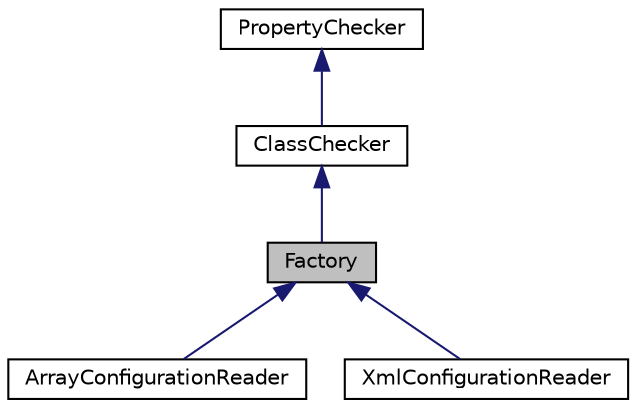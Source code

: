 digraph "Factory"
{
  edge [fontname="Helvetica",fontsize="10",labelfontname="Helvetica",labelfontsize="10"];
  node [fontname="Helvetica",fontsize="10",shape=record];
  Node1 [label="Factory",height=0.2,width=0.4,color="black", fillcolor="grey75", style="filled" fontcolor="black"];
  Node2 -> Node1 [dir="back",color="midnightblue",fontsize="10",style="solid",fontname="Helvetica"];
  Node2 [label="ClassChecker",height=0.2,width=0.4,color="black", fillcolor="white", style="filled",URL="$class_class_checker.html"];
  Node3 -> Node2 [dir="back",color="midnightblue",fontsize="10",style="solid",fontname="Helvetica"];
  Node3 [label="PropertyChecker",height=0.2,width=0.4,color="black", fillcolor="white", style="filled",URL="$class_property_checker.html"];
  Node1 -> Node4 [dir="back",color="midnightblue",fontsize="10",style="solid",fontname="Helvetica"];
  Node4 [label="ArrayConfigurationReader",height=0.2,width=0.4,color="black", fillcolor="white", style="filled",URL="$class_array_configuration_reader.html"];
  Node1 -> Node5 [dir="back",color="midnightblue",fontsize="10",style="solid",fontname="Helvetica"];
  Node5 [label="XmlConfigurationReader",height=0.2,width=0.4,color="black", fillcolor="white", style="filled",URL="$class_xml_configuration_reader.html"];
}
